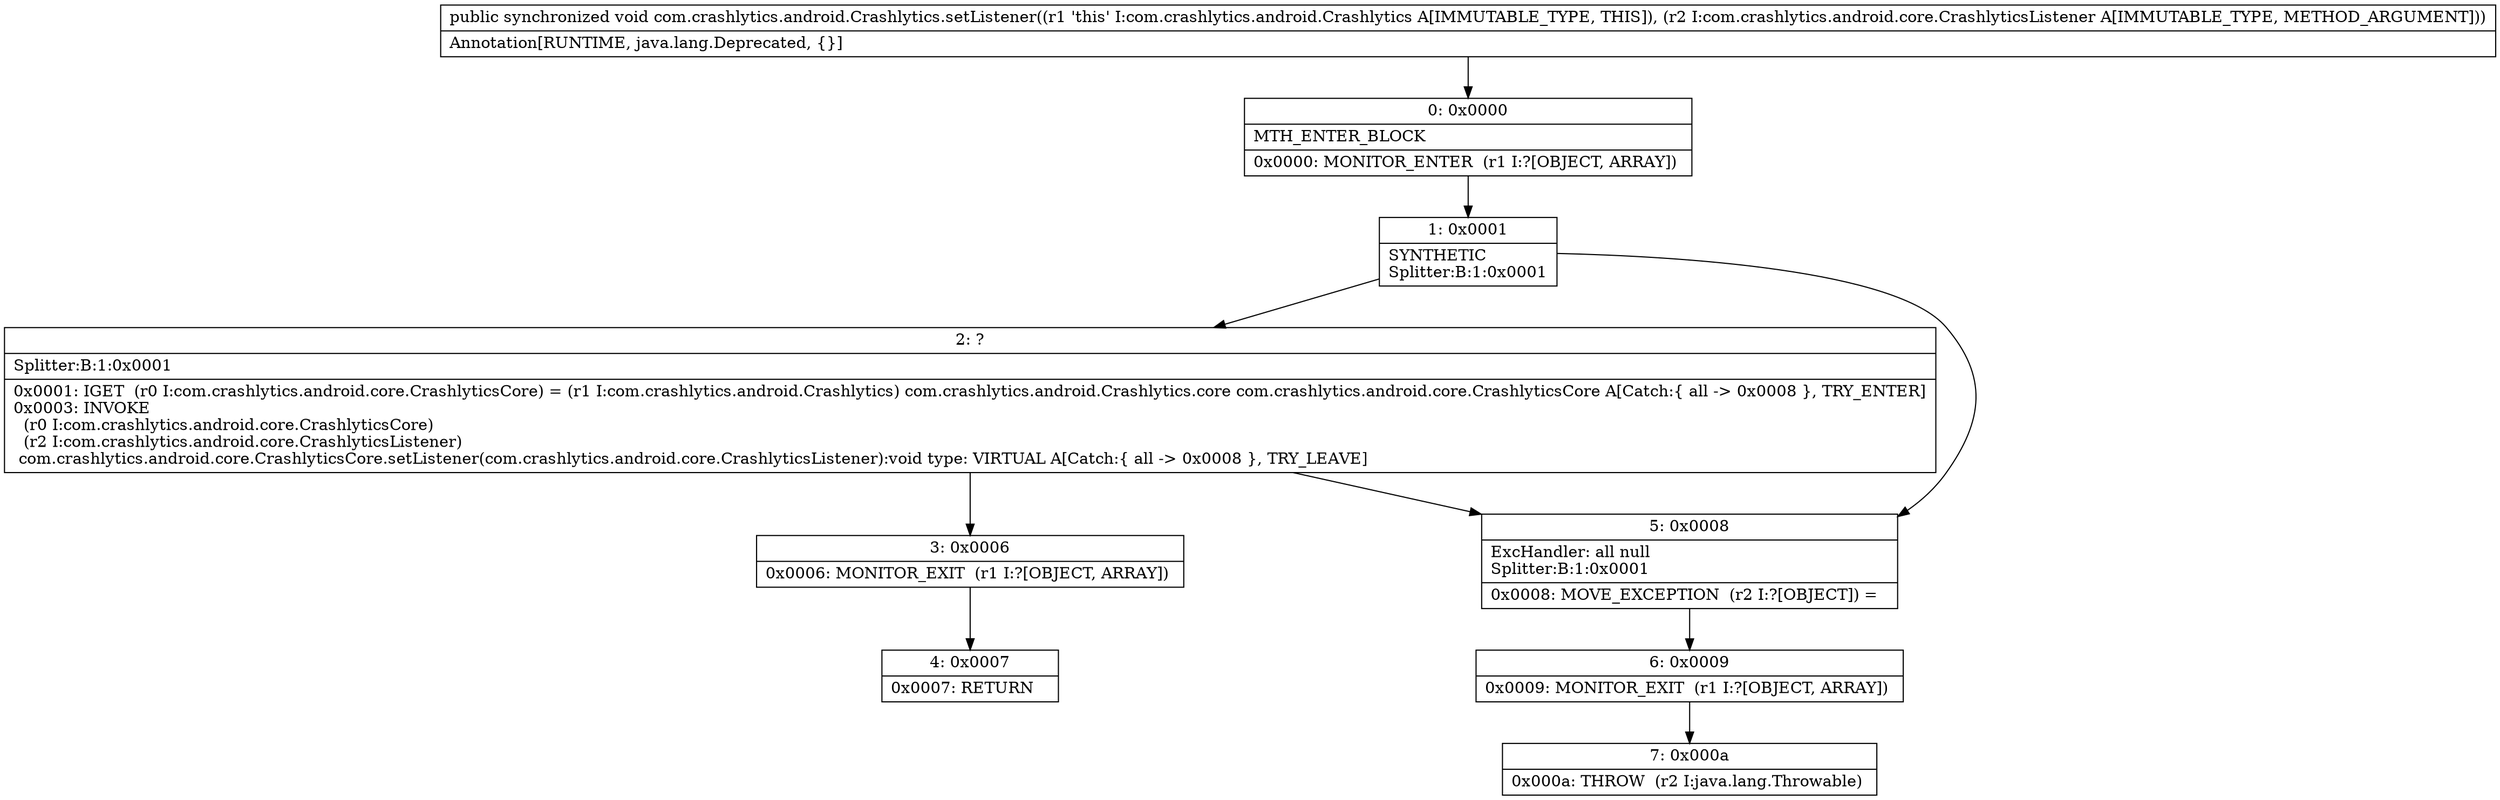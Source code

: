 digraph "CFG forcom.crashlytics.android.Crashlytics.setListener(Lcom\/crashlytics\/android\/core\/CrashlyticsListener;)V" {
Node_0 [shape=record,label="{0\:\ 0x0000|MTH_ENTER_BLOCK\l|0x0000: MONITOR_ENTER  (r1 I:?[OBJECT, ARRAY]) \l}"];
Node_1 [shape=record,label="{1\:\ 0x0001|SYNTHETIC\lSplitter:B:1:0x0001\l}"];
Node_2 [shape=record,label="{2\:\ ?|Splitter:B:1:0x0001\l|0x0001: IGET  (r0 I:com.crashlytics.android.core.CrashlyticsCore) = (r1 I:com.crashlytics.android.Crashlytics) com.crashlytics.android.Crashlytics.core com.crashlytics.android.core.CrashlyticsCore A[Catch:\{ all \-\> 0x0008 \}, TRY_ENTER]\l0x0003: INVOKE  \l  (r0 I:com.crashlytics.android.core.CrashlyticsCore)\l  (r2 I:com.crashlytics.android.core.CrashlyticsListener)\l com.crashlytics.android.core.CrashlyticsCore.setListener(com.crashlytics.android.core.CrashlyticsListener):void type: VIRTUAL A[Catch:\{ all \-\> 0x0008 \}, TRY_LEAVE]\l}"];
Node_3 [shape=record,label="{3\:\ 0x0006|0x0006: MONITOR_EXIT  (r1 I:?[OBJECT, ARRAY]) \l}"];
Node_4 [shape=record,label="{4\:\ 0x0007|0x0007: RETURN   \l}"];
Node_5 [shape=record,label="{5\:\ 0x0008|ExcHandler: all null\lSplitter:B:1:0x0001\l|0x0008: MOVE_EXCEPTION  (r2 I:?[OBJECT]) =  \l}"];
Node_6 [shape=record,label="{6\:\ 0x0009|0x0009: MONITOR_EXIT  (r1 I:?[OBJECT, ARRAY]) \l}"];
Node_7 [shape=record,label="{7\:\ 0x000a|0x000a: THROW  (r2 I:java.lang.Throwable) \l}"];
MethodNode[shape=record,label="{public synchronized void com.crashlytics.android.Crashlytics.setListener((r1 'this' I:com.crashlytics.android.Crashlytics A[IMMUTABLE_TYPE, THIS]), (r2 I:com.crashlytics.android.core.CrashlyticsListener A[IMMUTABLE_TYPE, METHOD_ARGUMENT]))  | Annotation[RUNTIME, java.lang.Deprecated, \{\}]\l}"];
MethodNode -> Node_0;
Node_0 -> Node_1;
Node_1 -> Node_2;
Node_1 -> Node_5;
Node_2 -> Node_3;
Node_2 -> Node_5;
Node_3 -> Node_4;
Node_5 -> Node_6;
Node_6 -> Node_7;
}

